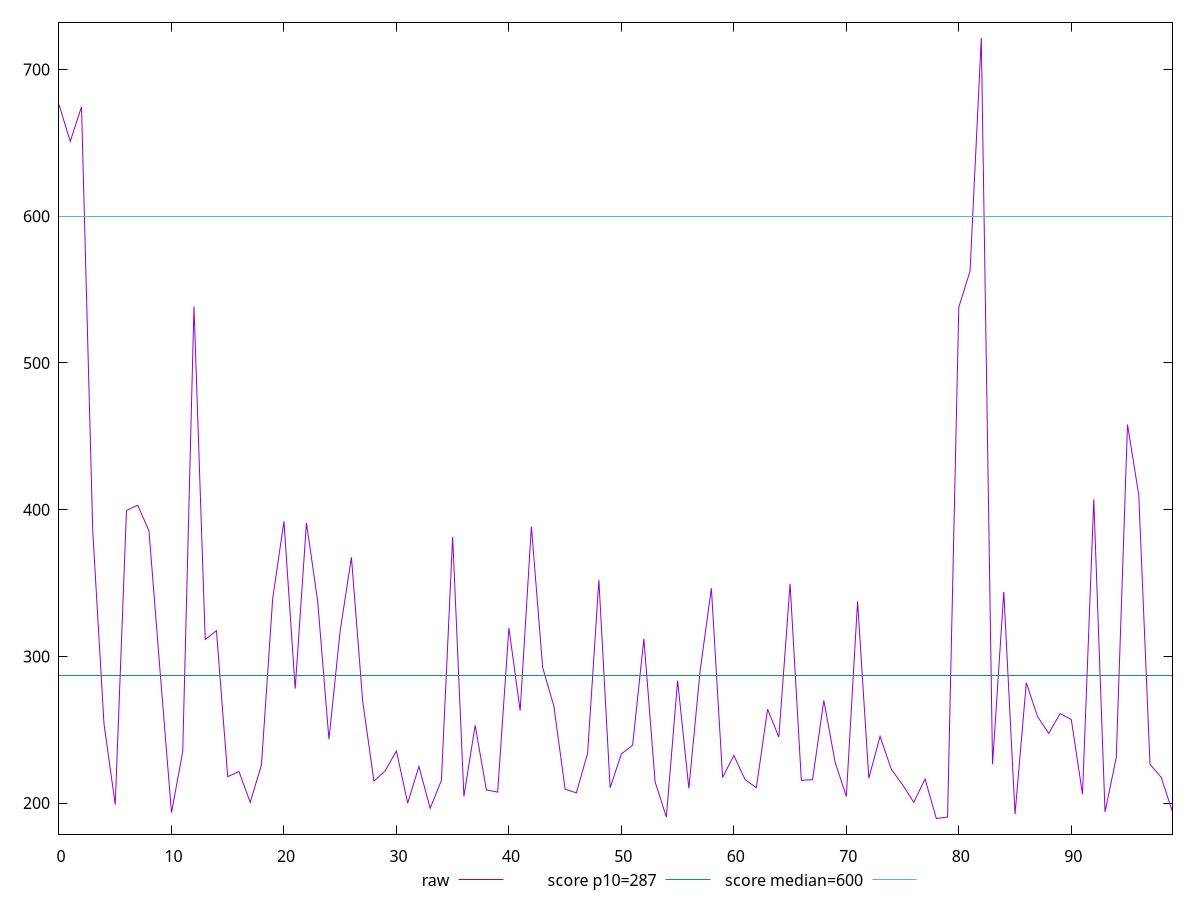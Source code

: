 reset

$raw <<EOF
0 675.9920000000006
1 651
2 674.5000000000009
3 385.5
4 253.9999999999991
5 199
6 399.5000000000009
7 403.0000000000009
8 385.5000000000009
9 288.5
10 193.5
11 235
12 538.4999999999991
13 311.5000000000009
14 317.5000000000009
15 218.0000000000009
16 221.4999999999991
17 200.5000000000009
18 226
19 339.5000000000002
20 391.9999999999991
21 278
22 391
23 337.5
24 243.5000000000009
25 317.5
26 367.4999999999991
27 269.5000000000009
28 215
29 222
30 235.5
31 199.9999999999991
32 225
33 196.5
34 215.5
35 381.5
36 204.4999999999991
37 253
38 209
39 207.5
40 319.5000000000018
41 263
42 388.5
43 292.4999999999991
44 265.9999999999991
45 209.5000000000009
46 207.0000000000009
47 234
48 352
49 210.5
50 233.4999999999991
51 239.5000000000009
52 312
53 214.4999999999991
54 190.5
55 283.5000000000009
56 210
57 290
58 346.5
59 217.5000000000009
60 232.5
61 216
62 210.5
63 263.9999999999991
64 245.0000000000009
65 349.5
66 215.5
67 216.0000000000009
68 270
69 228
70 204.5000000000009
71 337.5
72 217.0000000000009
73 245.5
74 223
75 212.5000000000009
76 200.5
77 216.5
78 189.5
79 190.5000000000009
80 537.9999999999991
81 562.5
82 721.4999999999995
83 226.5
84 344
85 192.4999999999991
86 281.9999999999991
87 258.9999999999991
88 247.5
89 260.9999999999991
90 257.0000000000009
91 206
92 407.0000000000009
93 194.0000000000009
94 231
95 458
96 410.0000000000009
97 226.5000000000009
98 217.5
99 194
EOF

set key outside below
set xrange [0:99]
set yrange [178.86:732.1399999999995]
set trange [178.86:732.1399999999995]
set terminal svg size 640, 500 enhanced background rgb 'white'
set output "report_00019_2021-02-10T18-14-37.922Z//total-blocking-time/samples/pages+cached/raw/values.svg"

plot $raw title "raw" with line, \
     287 title "score p10=287", \
     600 title "score median=600"

reset
